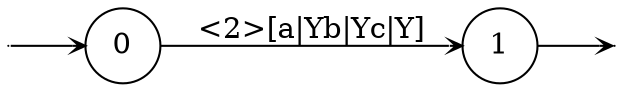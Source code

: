 digraph
{
  vcsn_context = "lat<letterset<char_letters(abcxz)>, letterset<char_letters(Yxyz)>>, q"
  rankdir = LR
  edge [arrowhead = vee, arrowsize = .6]
  {
    node [shape = point, width = 0]
    I0
    F1
  }
  {
    node [shape = circle, style = rounded, width = 0.5]
    0
    1
  }
  I0 -> 0
  0 -> 1 [label = "<2>[a|Yb|Yc|Y]"]
  1 -> F1
}
